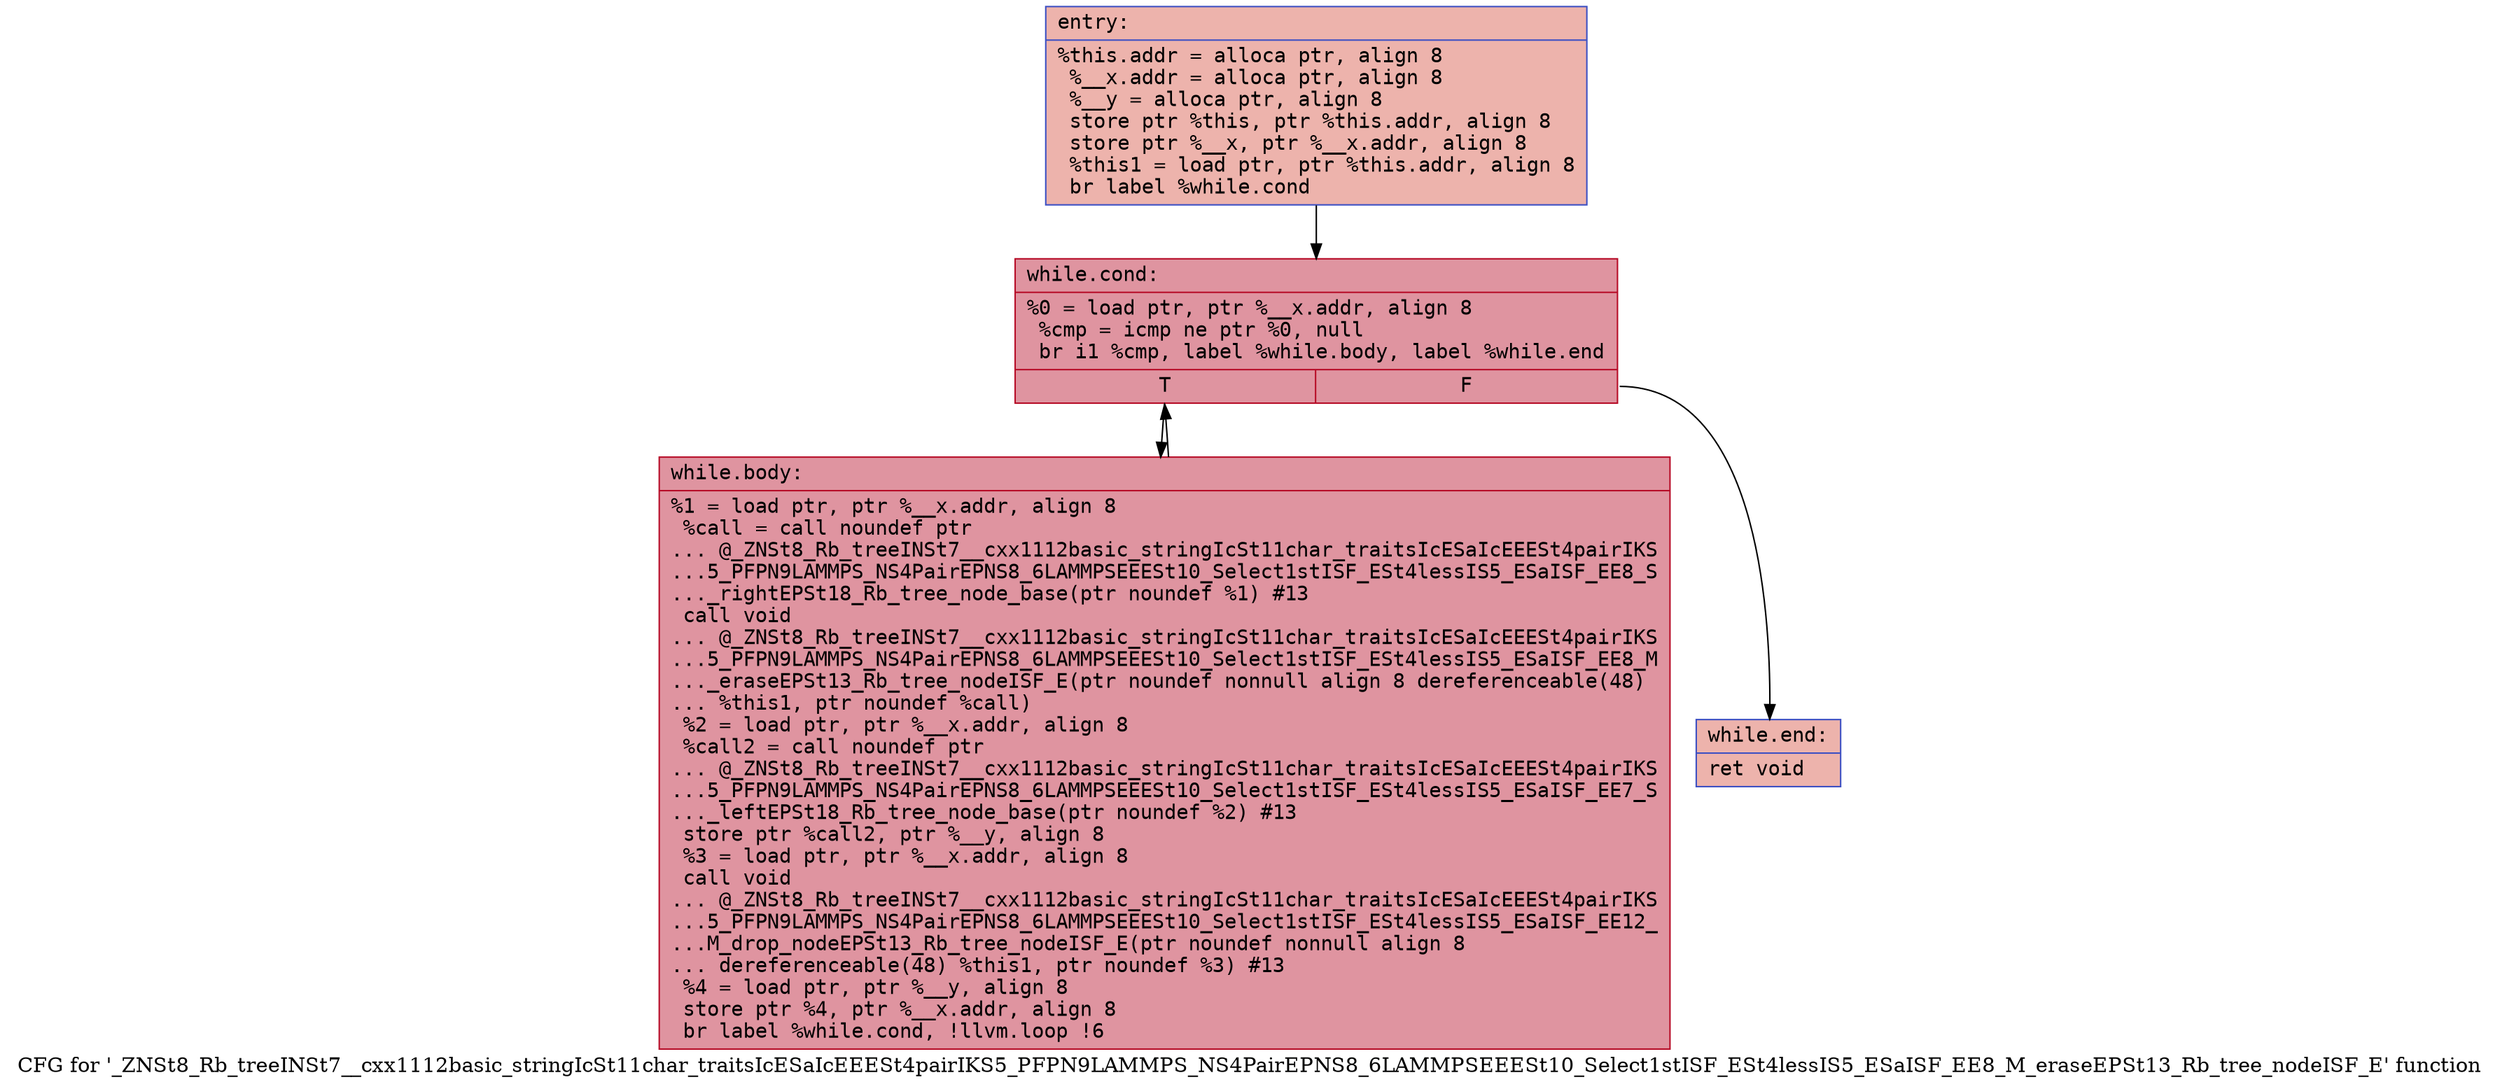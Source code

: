 digraph "CFG for '_ZNSt8_Rb_treeINSt7__cxx1112basic_stringIcSt11char_traitsIcESaIcEEESt4pairIKS5_PFPN9LAMMPS_NS4PairEPNS8_6LAMMPSEEESt10_Select1stISF_ESt4lessIS5_ESaISF_EE8_M_eraseEPSt13_Rb_tree_nodeISF_E' function" {
	label="CFG for '_ZNSt8_Rb_treeINSt7__cxx1112basic_stringIcSt11char_traitsIcESaIcEEESt4pairIKS5_PFPN9LAMMPS_NS4PairEPNS8_6LAMMPSEEESt10_Select1stISF_ESt4lessIS5_ESaISF_EE8_M_eraseEPSt13_Rb_tree_nodeISF_E' function";

	Node0x563a5e15e7b0 [shape=record,color="#3d50c3ff", style=filled, fillcolor="#d6524470" fontname="Courier",label="{entry:\l|  %this.addr = alloca ptr, align 8\l  %__x.addr = alloca ptr, align 8\l  %__y = alloca ptr, align 8\l  store ptr %this, ptr %this.addr, align 8\l  store ptr %__x, ptr %__x.addr, align 8\l  %this1 = load ptr, ptr %this.addr, align 8\l  br label %while.cond\l}"];
	Node0x563a5e15e7b0 -> Node0x563a5e15eb10[tooltip="entry -> while.cond\nProbability 100.00%" ];
	Node0x563a5e15eb10 [shape=record,color="#b70d28ff", style=filled, fillcolor="#b70d2870" fontname="Courier",label="{while.cond:\l|  %0 = load ptr, ptr %__x.addr, align 8\l  %cmp = icmp ne ptr %0, null\l  br i1 %cmp, label %while.body, label %while.end\l|{<s0>T|<s1>F}}"];
	Node0x563a5e15eb10:s0 -> Node0x563a5e15ecc0[tooltip="while.cond -> while.body\nProbability 96.88%" ];
	Node0x563a5e15eb10:s1 -> Node0x563a5e15ed40[tooltip="while.cond -> while.end\nProbability 3.12%" ];
	Node0x563a5e15ecc0 [shape=record,color="#b70d28ff", style=filled, fillcolor="#b70d2870" fontname="Courier",label="{while.body:\l|  %1 = load ptr, ptr %__x.addr, align 8\l  %call = call noundef ptr\l... @_ZNSt8_Rb_treeINSt7__cxx1112basic_stringIcSt11char_traitsIcESaIcEEESt4pairIKS\l...5_PFPN9LAMMPS_NS4PairEPNS8_6LAMMPSEEESt10_Select1stISF_ESt4lessIS5_ESaISF_EE8_S\l..._rightEPSt18_Rb_tree_node_base(ptr noundef %1) #13\l  call void\l... @_ZNSt8_Rb_treeINSt7__cxx1112basic_stringIcSt11char_traitsIcESaIcEEESt4pairIKS\l...5_PFPN9LAMMPS_NS4PairEPNS8_6LAMMPSEEESt10_Select1stISF_ESt4lessIS5_ESaISF_EE8_M\l..._eraseEPSt13_Rb_tree_nodeISF_E(ptr noundef nonnull align 8 dereferenceable(48)\l... %this1, ptr noundef %call)\l  %2 = load ptr, ptr %__x.addr, align 8\l  %call2 = call noundef ptr\l... @_ZNSt8_Rb_treeINSt7__cxx1112basic_stringIcSt11char_traitsIcESaIcEEESt4pairIKS\l...5_PFPN9LAMMPS_NS4PairEPNS8_6LAMMPSEEESt10_Select1stISF_ESt4lessIS5_ESaISF_EE7_S\l..._leftEPSt18_Rb_tree_node_base(ptr noundef %2) #13\l  store ptr %call2, ptr %__y, align 8\l  %3 = load ptr, ptr %__x.addr, align 8\l  call void\l... @_ZNSt8_Rb_treeINSt7__cxx1112basic_stringIcSt11char_traitsIcESaIcEEESt4pairIKS\l...5_PFPN9LAMMPS_NS4PairEPNS8_6LAMMPSEEESt10_Select1stISF_ESt4lessIS5_ESaISF_EE12_\l...M_drop_nodeEPSt13_Rb_tree_nodeISF_E(ptr noundef nonnull align 8\l... dereferenceable(48) %this1, ptr noundef %3) #13\l  %4 = load ptr, ptr %__y, align 8\l  store ptr %4, ptr %__x.addr, align 8\l  br label %while.cond, !llvm.loop !6\l}"];
	Node0x563a5e15ecc0 -> Node0x563a5e15eb10[tooltip="while.body -> while.cond\nProbability 100.00%" ];
	Node0x563a5e15ed40 [shape=record,color="#3d50c3ff", style=filled, fillcolor="#d6524470" fontname="Courier",label="{while.end:\l|  ret void\l}"];
}
